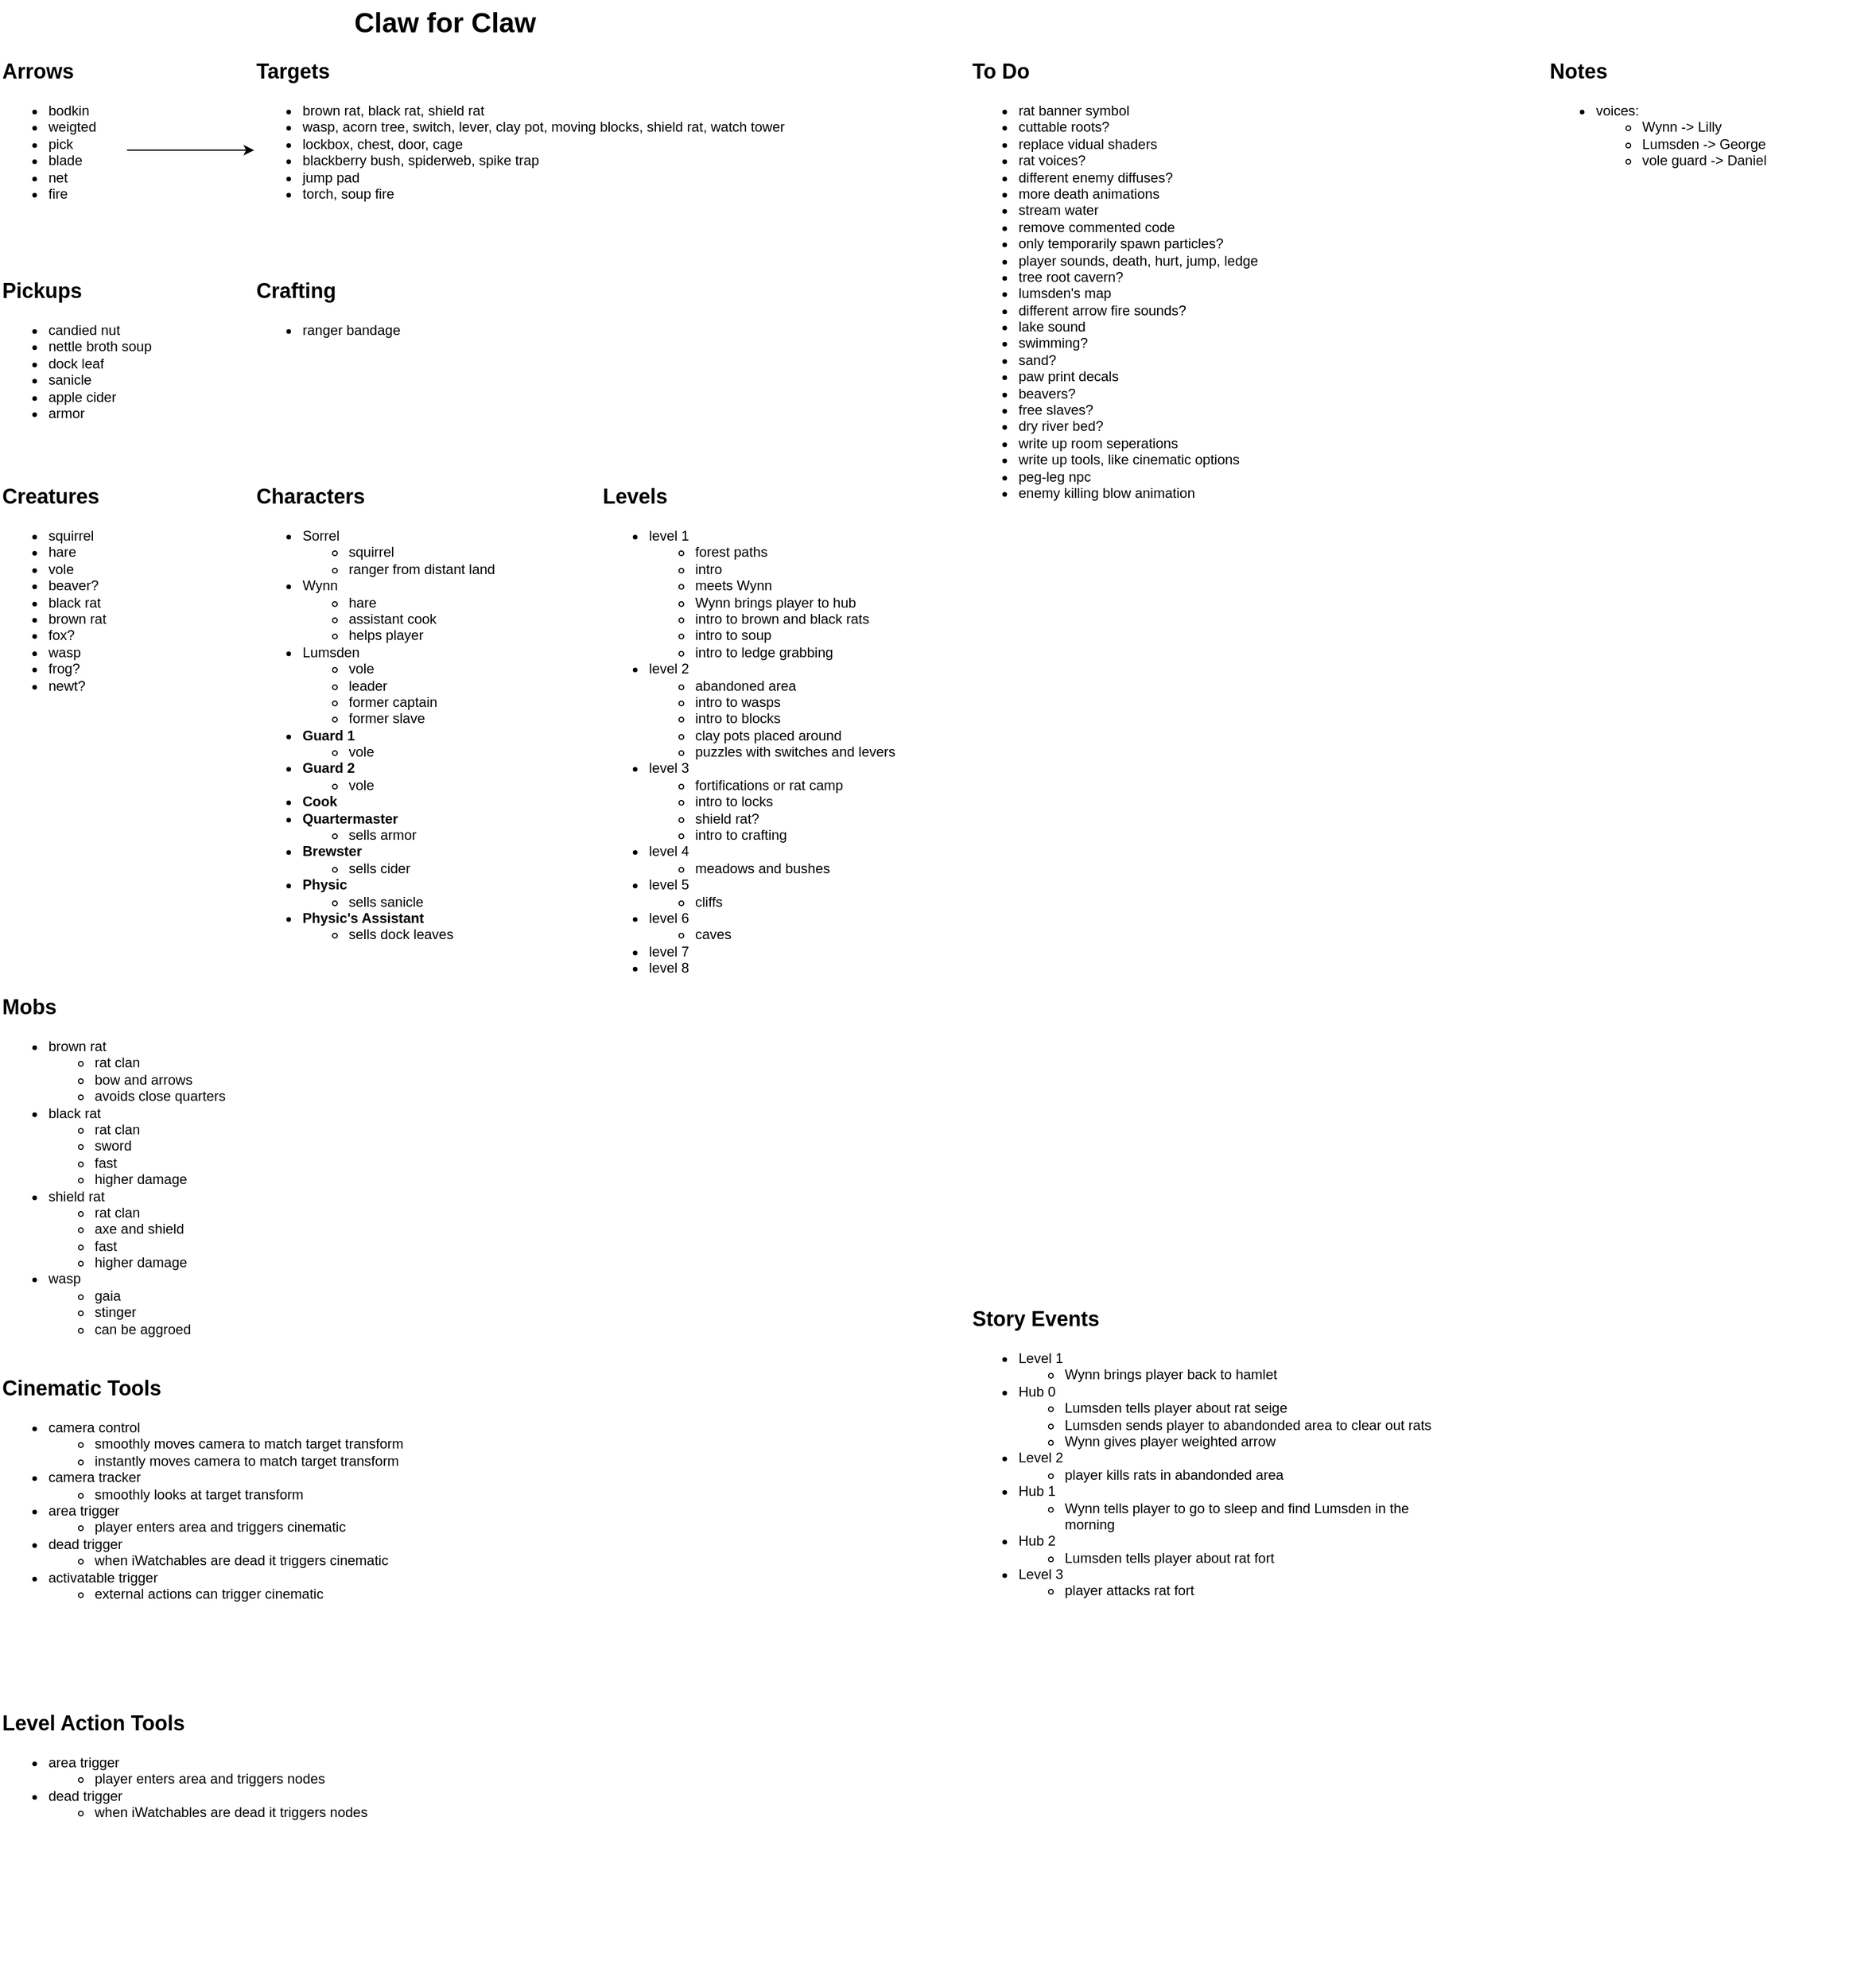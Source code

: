 <mxfile version="26.0.4">
  <diagram name="Page-1" id="VGnpG6ZWJcaiQAcUuiWh">
    <mxGraphModel dx="1434" dy="854" grid="1" gridSize="10" guides="1" tooltips="1" connect="1" arrows="1" fold="1" page="1" pageScale="1" pageWidth="850" pageHeight="1100" math="0" shadow="0">
      <root>
        <mxCell id="0" />
        <mxCell id="1" parent="0" />
        <mxCell id="WffGR1eu-c3lRZ9H5UbW-1" value="Claw for Claw" style="text;strokeColor=none;fillColor=none;html=1;fontSize=24;fontStyle=1;verticalAlign=middle;align=center;" parent="1" vertex="1">
          <mxGeometry x="375" width="100" height="40" as="geometry" />
        </mxCell>
        <mxCell id="WffGR1eu-c3lRZ9H5UbW-6" style="edgeStyle=orthogonalEdgeStyle;rounded=0;orthogonalLoop=1;jettySize=auto;html=1;exitX=1;exitY=0.5;exitDx=0;exitDy=0;entryX=0;entryY=0.5;entryDx=0;entryDy=0;" parent="1" source="WffGR1eu-c3lRZ9H5UbW-2" target="WffGR1eu-c3lRZ9H5UbW-5" edge="1">
          <mxGeometry relative="1" as="geometry" />
        </mxCell>
        <mxCell id="WffGR1eu-c3lRZ9H5UbW-2" value="&lt;ul&gt;&lt;li&gt;bodkin&lt;/li&gt;&lt;li&gt;weigted&lt;/li&gt;&lt;li&gt;pick&lt;/li&gt;&lt;li&gt;blade&lt;/li&gt;&lt;li&gt;net&lt;/li&gt;&lt;li&gt;fire&lt;/li&gt;&lt;/ul&gt;" style="text;html=1;align=left;verticalAlign=top;whiteSpace=wrap;rounded=0;" parent="1" vertex="1">
          <mxGeometry x="40" y="70" width="110" height="120" as="geometry" />
        </mxCell>
        <mxCell id="WffGR1eu-c3lRZ9H5UbW-3" value="&lt;font style=&quot;font-size: 18px;&quot;&gt;Arrows&lt;/font&gt;" style="text;strokeColor=none;fillColor=none;html=1;fontSize=24;fontStyle=1;verticalAlign=middle;align=left;" parent="1" vertex="1">
          <mxGeometry x="40" y="40" width="100" height="40" as="geometry" />
        </mxCell>
        <mxCell id="WffGR1eu-c3lRZ9H5UbW-4" value="&lt;font style=&quot;font-size: 18px;&quot;&gt;Targets&lt;/font&gt;" style="text;strokeColor=none;fillColor=none;html=1;fontSize=24;fontStyle=1;verticalAlign=middle;align=left;" parent="1" vertex="1">
          <mxGeometry x="260" y="40" width="100" height="40" as="geometry" />
        </mxCell>
        <mxCell id="WffGR1eu-c3lRZ9H5UbW-5" value="&lt;ul&gt;&lt;li&gt;brown rat, black rat, shield rat&lt;/li&gt;&lt;li&gt;wasp, acorn tree, switch, lever, clay pot, moving blocks, shield rat, watch tower&lt;/li&gt;&lt;li&gt;lockbox, chest, door, cage&lt;/li&gt;&lt;li&gt;blackberry bush, spiderweb, spike trap&lt;/li&gt;&lt;li&gt;jump pad&lt;/li&gt;&lt;li&gt;torch, soup fire&lt;/li&gt;&lt;/ul&gt;" style="text;html=1;align=left;verticalAlign=top;whiteSpace=wrap;rounded=0;" parent="1" vertex="1">
          <mxGeometry x="260" y="70" width="530" height="120" as="geometry" />
        </mxCell>
        <mxCell id="WffGR1eu-c3lRZ9H5UbW-7" value="&lt;font style=&quot;font-size: 18px;&quot;&gt;Pickups&lt;/font&gt;" style="text;strokeColor=none;fillColor=none;html=1;fontSize=24;fontStyle=1;verticalAlign=middle;align=left;" parent="1" vertex="1">
          <mxGeometry x="40" y="230" width="100" height="40" as="geometry" />
        </mxCell>
        <mxCell id="WffGR1eu-c3lRZ9H5UbW-8" value="&lt;ul&gt;&lt;li&gt;candied nut&lt;/li&gt;&lt;li&gt;nettle broth soup&lt;/li&gt;&lt;li&gt;dock leaf&lt;/li&gt;&lt;li&gt;sanicle&lt;/li&gt;&lt;li&gt;apple cider&lt;/li&gt;&lt;li&gt;armor&lt;/li&gt;&lt;/ul&gt;" style="text;html=1;align=left;verticalAlign=top;whiteSpace=wrap;rounded=0;" parent="1" vertex="1">
          <mxGeometry x="40" y="260" width="140" height="120" as="geometry" />
        </mxCell>
        <mxCell id="WffGR1eu-c3lRZ9H5UbW-9" value="&lt;ul&gt;&lt;li&gt;ranger bandage&lt;/li&gt;&lt;/ul&gt;" style="text;html=1;align=left;verticalAlign=top;whiteSpace=wrap;rounded=0;" parent="1" vertex="1">
          <mxGeometry x="260" y="260" width="140" height="120" as="geometry" />
        </mxCell>
        <mxCell id="WffGR1eu-c3lRZ9H5UbW-10" value="&lt;font style=&quot;font-size: 18px;&quot;&gt;Crafting&lt;/font&gt;" style="text;strokeColor=none;fillColor=none;html=1;fontSize=24;fontStyle=1;verticalAlign=middle;align=left;" parent="1" vertex="1">
          <mxGeometry x="260" y="230" width="100" height="40" as="geometry" />
        </mxCell>
        <mxCell id="WffGR1eu-c3lRZ9H5UbW-11" value="&lt;ul&gt;&lt;li&gt;squirrel&lt;/li&gt;&lt;li&gt;hare&lt;/li&gt;&lt;li&gt;vole&lt;/li&gt;&lt;li&gt;beaver?&lt;/li&gt;&lt;li&gt;black rat&lt;/li&gt;&lt;li&gt;brown rat&lt;/li&gt;&lt;li&gt;fox?&lt;/li&gt;&lt;li&gt;wasp&lt;/li&gt;&lt;li&gt;frog?&lt;/li&gt;&lt;li&gt;newt?&lt;/li&gt;&lt;/ul&gt;" style="text;html=1;align=left;verticalAlign=top;whiteSpace=wrap;rounded=0;" parent="1" vertex="1">
          <mxGeometry x="40" y="438" width="140" height="152" as="geometry" />
        </mxCell>
        <mxCell id="WffGR1eu-c3lRZ9H5UbW-12" value="&lt;font style=&quot;font-size: 18px;&quot;&gt;Creatures&lt;/font&gt;" style="text;strokeColor=none;fillColor=none;html=1;fontSize=24;fontStyle=1;verticalAlign=middle;align=left;" parent="1" vertex="1">
          <mxGeometry x="40" y="408" width="100" height="40" as="geometry" />
        </mxCell>
        <mxCell id="WffGR1eu-c3lRZ9H5UbW-13" value="&lt;font style=&quot;font-size: 18px;&quot;&gt;Characters&lt;/font&gt;" style="text;strokeColor=none;fillColor=none;html=1;fontSize=24;fontStyle=1;verticalAlign=middle;align=left;" parent="1" vertex="1">
          <mxGeometry x="260" y="408" width="100" height="40" as="geometry" />
        </mxCell>
        <mxCell id="WffGR1eu-c3lRZ9H5UbW-14" value="&lt;ul&gt;&lt;li&gt;Sorrel&lt;/li&gt;&lt;ul&gt;&lt;li&gt;squirrel&lt;/li&gt;&lt;li&gt;ranger from distant land&lt;/li&gt;&lt;/ul&gt;&lt;li&gt;Wynn&lt;/li&gt;&lt;ul&gt;&lt;li&gt;hare&lt;/li&gt;&lt;li&gt;assistant cook&lt;/li&gt;&lt;li&gt;helps player&lt;/li&gt;&lt;/ul&gt;&lt;li&gt;Lumsden&lt;/li&gt;&lt;ul&gt;&lt;li&gt;vole&lt;/li&gt;&lt;li&gt;leader&lt;/li&gt;&lt;li&gt;former captain&lt;/li&gt;&lt;li&gt;former slave&lt;/li&gt;&lt;/ul&gt;&lt;li&gt;&lt;b&gt;Guard 1&lt;/b&gt;&lt;/li&gt;&lt;ul&gt;&lt;li&gt;vole&lt;/li&gt;&lt;/ul&gt;&lt;li&gt;&lt;b&gt;Guard 2&lt;/b&gt;&lt;/li&gt;&lt;ul&gt;&lt;li&gt;vole&lt;/li&gt;&lt;/ul&gt;&lt;li&gt;&lt;b&gt;Cook&lt;/b&gt;&lt;/li&gt;&lt;li&gt;&lt;b&gt;Quartermaster&lt;/b&gt;&lt;/li&gt;&lt;ul&gt;&lt;li&gt;sells armor&lt;/li&gt;&lt;/ul&gt;&lt;li&gt;&lt;b&gt;Brewster&lt;/b&gt;&lt;/li&gt;&lt;ul&gt;&lt;li&gt;sells cider&lt;/li&gt;&lt;/ul&gt;&lt;li&gt;&lt;b&gt;Physic&lt;/b&gt;&lt;/li&gt;&lt;ul&gt;&lt;li&gt;sells sanicle&lt;/li&gt;&lt;/ul&gt;&lt;li&gt;&lt;b&gt;Physic&#39;s Assistant&lt;/b&gt;&lt;/li&gt;&lt;ul&gt;&lt;li&gt;sells dock leaves&lt;/li&gt;&lt;/ul&gt;&lt;/ul&gt;" style="text;html=1;align=left;verticalAlign=top;whiteSpace=wrap;rounded=0;" parent="1" vertex="1">
          <mxGeometry x="260" y="438" width="240" height="402" as="geometry" />
        </mxCell>
        <mxCell id="WffGR1eu-c3lRZ9H5UbW-21" value="&lt;font style=&quot;font-size: 18px;&quot;&gt;Levels&lt;/font&gt;" style="text;strokeColor=none;fillColor=none;html=1;fontSize=24;fontStyle=1;verticalAlign=middle;align=left;" parent="1" vertex="1">
          <mxGeometry x="560" y="408" width="100" height="40" as="geometry" />
        </mxCell>
        <mxCell id="WffGR1eu-c3lRZ9H5UbW-22" value="&lt;ul&gt;&lt;li&gt;level 1&lt;/li&gt;&lt;ul&gt;&lt;li&gt;forest paths&lt;/li&gt;&lt;li&gt;intro&lt;/li&gt;&lt;li&gt;meets Wynn&lt;/li&gt;&lt;li&gt;Wynn brings player to hub&lt;/li&gt;&lt;li&gt;intro to brown and black rats&lt;/li&gt;&lt;li&gt;intro to soup&lt;/li&gt;&lt;li&gt;intro to ledge grabbing&lt;/li&gt;&lt;/ul&gt;&lt;li&gt;level 2&lt;/li&gt;&lt;ul&gt;&lt;li&gt;abandoned area&lt;/li&gt;&lt;li&gt;intro to wasps&lt;/li&gt;&lt;li&gt;intro to blocks&lt;/li&gt;&lt;li&gt;clay pots placed around&lt;/li&gt;&lt;li&gt;puzzles with switches and levers&lt;/li&gt;&lt;/ul&gt;&lt;li&gt;level 3&lt;/li&gt;&lt;ul&gt;&lt;li&gt;fortifications or rat camp&lt;/li&gt;&lt;li&gt;intro to locks&lt;/li&gt;&lt;li&gt;&lt;span style=&quot;background-color: transparent; color: light-dark(rgb(0, 0, 0), rgb(255, 255, 255));&quot;&gt;shield rat?&lt;/span&gt;&lt;br&gt;&lt;/li&gt;&lt;li&gt;&lt;span style=&quot;background-color: transparent; color: light-dark(rgb(0, 0, 0), rgb(255, 255, 255));&quot;&gt;intro to crafting&lt;/span&gt;&lt;/li&gt;&lt;/ul&gt;&lt;li&gt;level 4&lt;/li&gt;&lt;ul&gt;&lt;li&gt;meadows and bushes&lt;/li&gt;&lt;/ul&gt;&lt;li&gt;level 5&lt;/li&gt;&lt;ul&gt;&lt;li&gt;cliffs&lt;/li&gt;&lt;/ul&gt;&lt;li&gt;level 6&lt;/li&gt;&lt;ul&gt;&lt;li&gt;caves&lt;/li&gt;&lt;/ul&gt;&lt;li&gt;level 7&lt;/li&gt;&lt;li&gt;level 8&lt;/li&gt;&lt;/ul&gt;" style="text;html=1;align=left;verticalAlign=top;whiteSpace=wrap;rounded=0;" parent="1" vertex="1">
          <mxGeometry x="560" y="438" width="280" height="402" as="geometry" />
        </mxCell>
        <mxCell id="o01DRCX-HApN9dWYZktG-2" value="&lt;font style=&quot;font-size: 18px;&quot;&gt;To Do&lt;/font&gt;" style="text;strokeColor=none;fillColor=none;html=1;fontSize=24;fontStyle=1;verticalAlign=middle;align=left;" parent="1" vertex="1">
          <mxGeometry x="880" y="40" width="100" height="40" as="geometry" />
        </mxCell>
        <mxCell id="o01DRCX-HApN9dWYZktG-3" value="&lt;ul&gt;&lt;li&gt;rat banner symbol&lt;/li&gt;&lt;li&gt;cuttable roots?&lt;/li&gt;&lt;li&gt;replace vidual shaders&lt;/li&gt;&lt;li&gt;rat voices?&lt;/li&gt;&lt;li&gt;different enemy diffuses?&lt;/li&gt;&lt;li&gt;more death animations&lt;/li&gt;&lt;li&gt;&lt;span style=&quot;background-color: transparent; color: light-dark(rgb(0, 0, 0), rgb(255, 255, 255));&quot;&gt;stream water&lt;/span&gt;&lt;br&gt;&lt;/li&gt;&lt;li&gt;remove commented code&lt;/li&gt;&lt;li&gt;only temporarily spawn particles?&lt;/li&gt;&lt;li&gt;player sounds, death, hurt, jump, ledge&lt;/li&gt;&lt;li&gt;tree root cavern?&lt;/li&gt;&lt;li&gt;lumsden&#39;s map&lt;/li&gt;&lt;li&gt;different arrow fire sounds?&lt;/li&gt;&lt;li&gt;lake sound&lt;/li&gt;&lt;li&gt;swimming?&lt;/li&gt;&lt;li&gt;sand?&lt;/li&gt;&lt;li&gt;paw print decals&lt;/li&gt;&lt;li&gt;beavers?&lt;/li&gt;&lt;li&gt;free slaves?&lt;/li&gt;&lt;li&gt;dry river bed?&lt;/li&gt;&lt;li&gt;write up room seperations&lt;/li&gt;&lt;li&gt;write up tools, like cinematic options&lt;/li&gt;&lt;li&gt;peg-leg npc&lt;/li&gt;&lt;li&gt;enemy killing blow animation&lt;/li&gt;&lt;/ul&gt;" style="text;html=1;align=left;verticalAlign=top;whiteSpace=wrap;rounded=0;" parent="1" vertex="1">
          <mxGeometry x="880" y="70" width="280" height="440" as="geometry" />
        </mxCell>
        <mxCell id="wdhLiy8mwDhE1vv7XKtG-1" value="&lt;font style=&quot;font-size: 18px;&quot;&gt;Mobs&lt;/font&gt;" style="text;strokeColor=none;fillColor=none;html=1;fontSize=24;fontStyle=1;verticalAlign=middle;align=left;" parent="1" vertex="1">
          <mxGeometry x="40" y="850" width="100" height="40" as="geometry" />
        </mxCell>
        <mxCell id="wdhLiy8mwDhE1vv7XKtG-2" value="&lt;ul&gt;&lt;li&gt;brown rat&lt;/li&gt;&lt;ul&gt;&lt;li&gt;rat clan&lt;/li&gt;&lt;li&gt;bow and arrows&lt;/li&gt;&lt;li&gt;avoids close quarters&lt;/li&gt;&lt;/ul&gt;&lt;li&gt;black rat&lt;/li&gt;&lt;ul&gt;&lt;li&gt;rat clan&lt;/li&gt;&lt;li&gt;sword&lt;/li&gt;&lt;li&gt;fast&lt;/li&gt;&lt;li&gt;higher damage&lt;/li&gt;&lt;/ul&gt;&lt;li&gt;shield rat&lt;/li&gt;&lt;ul&gt;&lt;li&gt;rat clan&lt;/li&gt;&lt;li&gt;axe and shield&lt;/li&gt;&lt;li&gt;fast&lt;/li&gt;&lt;li&gt;higher damage&lt;/li&gt;&lt;/ul&gt;&lt;li&gt;wasp&lt;/li&gt;&lt;ul&gt;&lt;li&gt;gaia&lt;/li&gt;&lt;li&gt;stinger&lt;/li&gt;&lt;li&gt;can be aggroed&lt;/li&gt;&lt;/ul&gt;&lt;/ul&gt;" style="text;html=1;align=left;verticalAlign=top;whiteSpace=wrap;rounded=0;" parent="1" vertex="1">
          <mxGeometry x="40" y="880" width="240" height="280" as="geometry" />
        </mxCell>
        <mxCell id="q0sHkUVkZwuxz5AlXocq-1" value="&lt;ul&gt;&lt;li&gt;camera control&lt;/li&gt;&lt;ul&gt;&lt;li&gt;smoothly moves camera to match target transform&lt;/li&gt;&lt;li&gt;instantly moves camera to match target transform&lt;/li&gt;&lt;/ul&gt;&lt;li&gt;&lt;span style=&quot;background-color: transparent; color: light-dark(rgb(0, 0, 0), rgb(255, 255, 255));&quot;&gt;camera tracker&lt;/span&gt;&lt;br&gt;&lt;/li&gt;&lt;ul&gt;&lt;li&gt;smoothly looks at target transform&lt;/li&gt;&lt;/ul&gt;&lt;li&gt;area trigger&lt;/li&gt;&lt;ul&gt;&lt;li&gt;player enters area and triggers cinematic&lt;/li&gt;&lt;/ul&gt;&lt;li&gt;dead trigger&lt;/li&gt;&lt;ul&gt;&lt;li&gt;when iWatchables are dead it triggers cinematic&lt;/li&gt;&lt;/ul&gt;&lt;li&gt;activatable trigger&lt;/li&gt;&lt;ul&gt;&lt;li&gt;external actions can trigger cinematic&lt;/li&gt;&lt;/ul&gt;&lt;/ul&gt;" style="text;html=1;align=left;verticalAlign=top;whiteSpace=wrap;rounded=0;" parent="1" vertex="1">
          <mxGeometry x="40" y="1210" width="370" height="220" as="geometry" />
        </mxCell>
        <mxCell id="q0sHkUVkZwuxz5AlXocq-2" value="&lt;font style=&quot;font-size: 18px;&quot;&gt;Cinematic Tools&lt;/font&gt;" style="text;strokeColor=none;fillColor=none;html=1;fontSize=24;fontStyle=1;verticalAlign=middle;align=left;" parent="1" vertex="1">
          <mxGeometry x="40" y="1180" width="100" height="40" as="geometry" />
        </mxCell>
        <mxCell id="flKtNtdEUSvzNa3BDP32-1" value="&lt;font style=&quot;font-size: 18px;&quot;&gt;Story Events&lt;/font&gt;" style="text;strokeColor=none;fillColor=none;html=1;fontSize=24;fontStyle=1;verticalAlign=middle;align=left;" parent="1" vertex="1">
          <mxGeometry x="880" y="1120" width="100" height="40" as="geometry" />
        </mxCell>
        <mxCell id="flKtNtdEUSvzNa3BDP32-2" value="&lt;ul&gt;&lt;li&gt;Level 1&lt;/li&gt;&lt;ul&gt;&lt;li&gt;Wynn brings player back to hamlet&lt;/li&gt;&lt;/ul&gt;&lt;li&gt;Hub 0&lt;/li&gt;&lt;ul&gt;&lt;li&gt;Lumsden tells player about rat seige&lt;/li&gt;&lt;li&gt;Lumsden sends player to abandonded area to clear out rats&lt;/li&gt;&lt;li&gt;Wynn gives player weighted arrow&lt;/li&gt;&lt;/ul&gt;&lt;li&gt;Level 2&lt;/li&gt;&lt;ul&gt;&lt;li&gt;player kills rats in abandonded area&lt;/li&gt;&lt;/ul&gt;&lt;li&gt;Hub 1&lt;/li&gt;&lt;ul&gt;&lt;li&gt;Wynn tells player to go to sleep and find Lumsden in the morning&lt;/li&gt;&lt;/ul&gt;&lt;li&gt;Hub 2&lt;/li&gt;&lt;ul&gt;&lt;li&gt;Lumsden tells player about rat fort&lt;/li&gt;&lt;/ul&gt;&lt;li&gt;Level 3&lt;/li&gt;&lt;ul&gt;&lt;li&gt;player attacks rat fort&lt;/li&gt;&lt;/ul&gt;&lt;/ul&gt;" style="text;html=1;align=left;verticalAlign=top;whiteSpace=wrap;rounded=0;" parent="1" vertex="1">
          <mxGeometry x="880" y="1150" width="420" height="440" as="geometry" />
        </mxCell>
        <mxCell id="kkg7lZgBQ40nT7mrcYzT-1" value="&lt;ul&gt;&lt;li&gt;voices:&lt;/li&gt;&lt;ul&gt;&lt;li&gt;Wynn -&amp;gt; Lilly&lt;/li&gt;&lt;li&gt;Lumsden -&amp;gt; George&lt;/li&gt;&lt;li&gt;vole guard -&amp;gt; Daniel&lt;/li&gt;&lt;/ul&gt;&lt;/ul&gt;" style="text;html=1;align=left;verticalAlign=top;whiteSpace=wrap;rounded=0;" parent="1" vertex="1">
          <mxGeometry x="1380" y="70" width="280" height="440" as="geometry" />
        </mxCell>
        <mxCell id="kkg7lZgBQ40nT7mrcYzT-2" value="&lt;font style=&quot;font-size: 18px;&quot;&gt;Notes&lt;/font&gt;" style="text;strokeColor=none;fillColor=none;html=1;fontSize=24;fontStyle=1;verticalAlign=middle;align=left;" parent="1" vertex="1">
          <mxGeometry x="1380" y="40" width="100" height="40" as="geometry" />
        </mxCell>
        <mxCell id="hZoXpqKc2_ri1BT8yf_b-1" value="&lt;ul&gt;&lt;li&gt;area trigger&lt;/li&gt;&lt;ul&gt;&lt;li&gt;player enters area and triggers nodes&lt;/li&gt;&lt;/ul&gt;&lt;li&gt;dead trigger&lt;/li&gt;&lt;ul&gt;&lt;li&gt;when iWatchables are dead it triggers nodes&lt;/li&gt;&lt;/ul&gt;&lt;/ul&gt;" style="text;html=1;align=left;verticalAlign=top;whiteSpace=wrap;rounded=0;" parent="1" vertex="1">
          <mxGeometry x="40" y="1500" width="370" height="220" as="geometry" />
        </mxCell>
        <mxCell id="hZoXpqKc2_ri1BT8yf_b-2" value="&lt;font style=&quot;font-size: 18px;&quot;&gt;Level Action Tools&lt;/font&gt;" style="text;strokeColor=none;fillColor=none;html=1;fontSize=24;fontStyle=1;verticalAlign=middle;align=left;" parent="1" vertex="1">
          <mxGeometry x="40" y="1470" width="100" height="40" as="geometry" />
        </mxCell>
      </root>
    </mxGraphModel>
  </diagram>
</mxfile>
